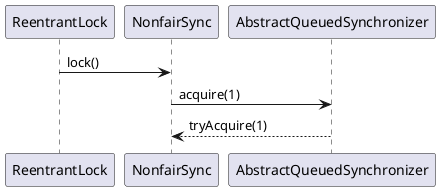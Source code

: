 @startuml
ReentrantLock -> NonfairSync: lock()
NonfairSync -> AbstractQueuedSynchronizer: acquire(1)

AbstractQueuedSynchronizer --> NonfairSync: tryAcquire(1)

@enduml